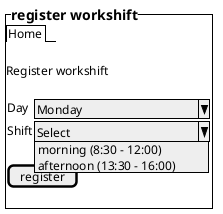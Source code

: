 @startsalt

{^==register workshift
    {/ Home }

    .
    Register workshift
    .
    {
        Day | ^Monday              ^
        Shift | ^ Select             ^ morning (8:30 - 12:00) ^ afternoon (13:30 - 16:00) ^
    }
    .
    [register]
    .
}

@endsalt
